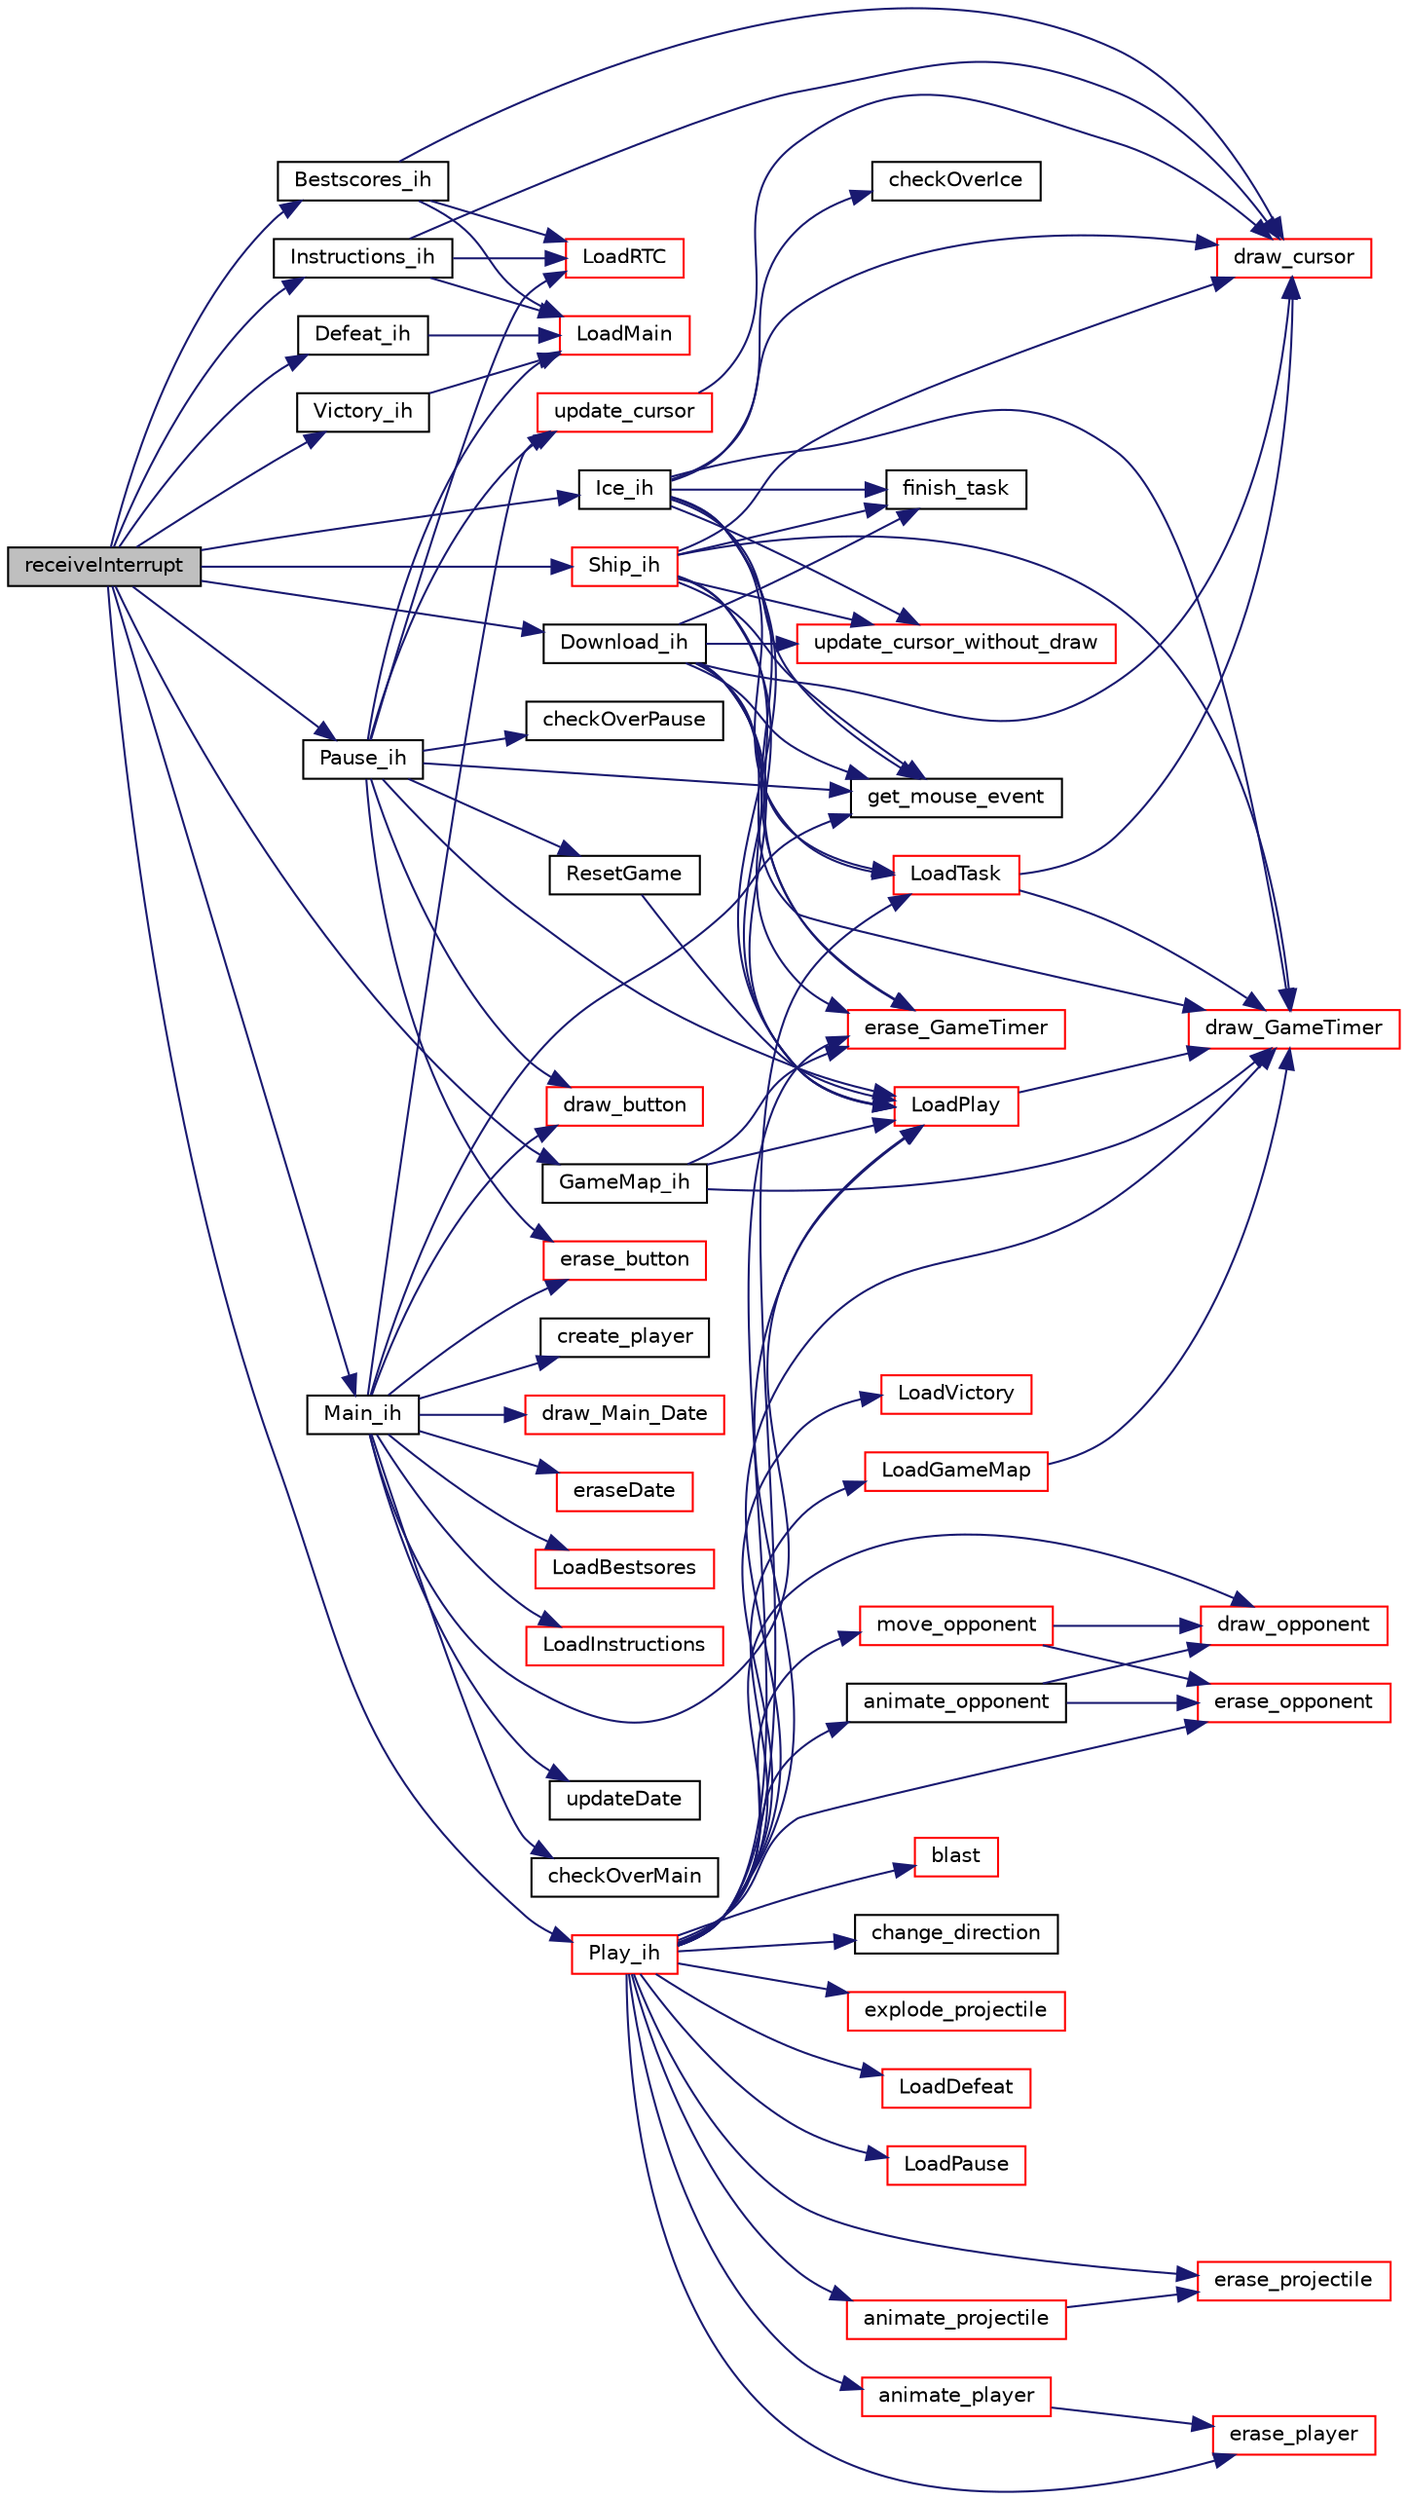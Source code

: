 digraph "receiveInterrupt"
{
 // LATEX_PDF_SIZE
  edge [fontname="Helvetica",fontsize="10",labelfontname="Helvetica",labelfontsize="10"];
  node [fontname="Helvetica",fontsize="10",shape=record];
  rankdir="LR";
  Node1 [label="receiveInterrupt",height=0.2,width=0.4,color="black", fillcolor="grey75", style="filled", fontcolor="black",tooltip="Redirects the interrupt received to its handler deppending on the current gameMenu."];
  Node1 -> Node2 [color="midnightblue",fontsize="10",style="solid",fontname="Helvetica"];
  Node2 [label="Bestscores_ih",height=0.2,width=0.4,color="black", fillcolor="white", style="filled",URL="$_menus_8c.html#ab6dc6a05d4e412a14a2c419d4118ccfe",tooltip="BestScores menu interrupt handler."];
  Node2 -> Node3 [color="midnightblue",fontsize="10",style="solid",fontname="Helvetica"];
  Node3 [label="draw_cursor",height=0.2,width=0.4,color="red", fillcolor="white", style="filled",URL="$mouse_8c.html#a608343c0c4fb70cff0ccd951d5d98b2a",tooltip="Draws the cursor object on the screen."];
  Node2 -> Node5 [color="midnightblue",fontsize="10",style="solid",fontname="Helvetica"];
  Node5 [label="LoadMain",height=0.2,width=0.4,color="red", fillcolor="white", style="filled",URL="$_menus_8c.html#ae973fa5491e0fee81d89dc596ee62933",tooltip="Loads the main menu xpm, it's buttons, and draws the menu."];
  Node2 -> Node10 [color="midnightblue",fontsize="10",style="solid",fontname="Helvetica"];
  Node10 [label="LoadRTC",height=0.2,width=0.4,color="red", fillcolor="white", style="filled",URL="$_rtc_8c.html#aaa4808c1358ca9bffac5eca0e68a9a68",tooltip="Reads the information from the rtc to the rtc_date array."];
  Node1 -> Node13 [color="midnightblue",fontsize="10",style="solid",fontname="Helvetica"];
  Node13 [label="Defeat_ih",height=0.2,width=0.4,color="black", fillcolor="white", style="filled",URL="$_menus_8c.html#abc71382567d46bbabe7740babd08ac81",tooltip="Defeat menu interrupt handler."];
  Node13 -> Node5 [color="midnightblue",fontsize="10",style="solid",fontname="Helvetica"];
  Node1 -> Node14 [color="midnightblue",fontsize="10",style="solid",fontname="Helvetica"];
  Node14 [label="Download_ih",height=0.2,width=0.4,color="black", fillcolor="white", style="filled",URL="$_menus_8c.html#a9c8de87df6b864df9da56d638e5045ed",tooltip="Download task interrupt handler."];
  Node14 -> Node3 [color="midnightblue",fontsize="10",style="solid",fontname="Helvetica"];
  Node14 -> Node15 [color="midnightblue",fontsize="10",style="solid",fontname="Helvetica"];
  Node15 [label="draw_GameTimer",height=0.2,width=0.4,color="red", fillcolor="white", style="filled",URL="$_menus_8c.html#a05dfd7f7c32d4a948723f0ceb4446929",tooltip="Draws the remaining game time."];
  Node14 -> Node17 [color="midnightblue",fontsize="10",style="solid",fontname="Helvetica"];
  Node17 [label="erase_GameTimer",height=0.2,width=0.4,color="red", fillcolor="white", style="filled",URL="$_menus_8c.html#a2665a92d6b5004d12a6eb85144ce9e6f",tooltip="Removes the game time from the screen."];
  Node14 -> Node18 [color="midnightblue",fontsize="10",style="solid",fontname="Helvetica"];
  Node18 [label="finish_task",height=0.2,width=0.4,color="black", fillcolor="white", style="filled",URL="$_tasks_8c.html#a1f73242d18585f6d2cdacad109e60b2a",tooltip="Finishes a task by putting its bool isFinished to true."];
  Node14 -> Node19 [color="midnightblue",fontsize="10",style="solid",fontname="Helvetica"];
  Node19 [label="get_mouse_event",height=0.2,width=0.4,color="black", fillcolor="white", style="filled",URL="$mouse_8c.html#a85e75f7cad7714586c25f99175f2b9be",tooltip="Get the mouse event object."];
  Node14 -> Node20 [color="midnightblue",fontsize="10",style="solid",fontname="Helvetica"];
  Node20 [label="LoadPlay",height=0.2,width=0.4,color="red", fillcolor="white", style="filled",URL="$_menus_8c.html#ab1d0c183f6f3c1261e727283299e7a5b",tooltip="Draws the room as well as all the tasks and opponents from that room, changes the player direction an..."];
  Node20 -> Node15 [color="midnightblue",fontsize="10",style="solid",fontname="Helvetica"];
  Node14 -> Node28 [color="midnightblue",fontsize="10",style="solid",fontname="Helvetica"];
  Node28 [label="LoadTask",height=0.2,width=0.4,color="red", fillcolor="white", style="filled",URL="$_menus_8c.html#aa2a078fba4dccaaf0b32cfbb078555d1",tooltip="Draws a specific task."];
  Node28 -> Node3 [color="midnightblue",fontsize="10",style="solid",fontname="Helvetica"];
  Node28 -> Node15 [color="midnightblue",fontsize="10",style="solid",fontname="Helvetica"];
  Node14 -> Node29 [color="midnightblue",fontsize="10",style="solid",fontname="Helvetica"];
  Node29 [label="update_cursor_without_draw",height=0.2,width=0.4,color="red", fillcolor="white", style="filled",URL="$mouse_8c.html#a8e8df7c0f4e5a5c8536a899564e303d4",tooltip="Changes the cursor position according to it's movement without drawing it."];
  Node1 -> Node31 [color="midnightblue",fontsize="10",style="solid",fontname="Helvetica"];
  Node31 [label="GameMap_ih",height=0.2,width=0.4,color="black", fillcolor="white", style="filled",URL="$_menus_8c.html#ad1f6bce2532f99468270f5c296fada98",tooltip="GameMap menu interrupt handler."];
  Node31 -> Node15 [color="midnightblue",fontsize="10",style="solid",fontname="Helvetica"];
  Node31 -> Node17 [color="midnightblue",fontsize="10",style="solid",fontname="Helvetica"];
  Node31 -> Node20 [color="midnightblue",fontsize="10",style="solid",fontname="Helvetica"];
  Node1 -> Node32 [color="midnightblue",fontsize="10",style="solid",fontname="Helvetica"];
  Node32 [label="Ice_ih",height=0.2,width=0.4,color="black", fillcolor="white", style="filled",URL="$_menus_8c.html#a2c868904f0707add63b5b8dad5a0fb70",tooltip="Ice task interrupt handler."];
  Node32 -> Node33 [color="midnightblue",fontsize="10",style="solid",fontname="Helvetica"];
  Node33 [label="checkOverIce",height=0.2,width=0.4,color="black", fillcolor="white", style="filled",URL="$mouse_8c.html#ad141f125e71b2082e2544fc73301cb7d",tooltip="Checks cursor and ice collision in the ice_task_menu."];
  Node32 -> Node3 [color="midnightblue",fontsize="10",style="solid",fontname="Helvetica"];
  Node32 -> Node15 [color="midnightblue",fontsize="10",style="solid",fontname="Helvetica"];
  Node32 -> Node17 [color="midnightblue",fontsize="10",style="solid",fontname="Helvetica"];
  Node32 -> Node18 [color="midnightblue",fontsize="10",style="solid",fontname="Helvetica"];
  Node32 -> Node19 [color="midnightblue",fontsize="10",style="solid",fontname="Helvetica"];
  Node32 -> Node20 [color="midnightblue",fontsize="10",style="solid",fontname="Helvetica"];
  Node32 -> Node28 [color="midnightblue",fontsize="10",style="solid",fontname="Helvetica"];
  Node32 -> Node29 [color="midnightblue",fontsize="10",style="solid",fontname="Helvetica"];
  Node1 -> Node34 [color="midnightblue",fontsize="10",style="solid",fontname="Helvetica"];
  Node34 [label="Instructions_ih",height=0.2,width=0.4,color="black", fillcolor="white", style="filled",URL="$_menus_8c.html#a3db5e984387c8f6cc7dedd2d02e138c5",tooltip="Instructions menu interrupt handler."];
  Node34 -> Node3 [color="midnightblue",fontsize="10",style="solid",fontname="Helvetica"];
  Node34 -> Node5 [color="midnightblue",fontsize="10",style="solid",fontname="Helvetica"];
  Node34 -> Node10 [color="midnightblue",fontsize="10",style="solid",fontname="Helvetica"];
  Node1 -> Node35 [color="midnightblue",fontsize="10",style="solid",fontname="Helvetica"];
  Node35 [label="Main_ih",height=0.2,width=0.4,color="black", fillcolor="white", style="filled",URL="$_menus_8c.html#a3592ff08968cbb8da75d5867a18fd867",tooltip="Main menu interrupt handler."];
  Node35 -> Node36 [color="midnightblue",fontsize="10",style="solid",fontname="Helvetica"];
  Node36 [label="checkOverMain",height=0.2,width=0.4,color="black", fillcolor="white", style="filled",URL="$mouse_8c.html#a09bf2bcab848bf4c6b8dd4a56cb3d815",tooltip="Checks cursor and button collision in the main_menu."];
  Node35 -> Node37 [color="midnightblue",fontsize="10",style="solid",fontname="Helvetica"];
  Node37 [label="create_player",height=0.2,width=0.4,color="black", fillcolor="white", style="filled",URL="$_player_8c.html#a37a8bafa3bd82b382ed0dc10b6a47bc6",tooltip="Create a player object."];
  Node35 -> Node38 [color="midnightblue",fontsize="10",style="solid",fontname="Helvetica"];
  Node38 [label="draw_button",height=0.2,width=0.4,color="red", fillcolor="white", style="filled",URL="$_buttons_8c.html#a8cffe5189a594e49e7510d739e186fa0",tooltip="Draws the button parameter on the screen."];
  Node35 -> Node39 [color="midnightblue",fontsize="10",style="solid",fontname="Helvetica"];
  Node39 [label="draw_Main_Date",height=0.2,width=0.4,color="red", fillcolor="white", style="filled",URL="$_menus_8c.html#a2be558631806ce756546c14d1dcfd400",tooltip="Draws the date in the main menu."];
  Node35 -> Node41 [color="midnightblue",fontsize="10",style="solid",fontname="Helvetica"];
  Node41 [label="erase_button",height=0.2,width=0.4,color="red", fillcolor="white", style="filled",URL="$_buttons_8c.html#a90cba6b6a8a859b588dcde42e7b2d5f6",tooltip="Substitutes the button pixels with the menu background in order to erase it."];
  Node35 -> Node42 [color="midnightblue",fontsize="10",style="solid",fontname="Helvetica"];
  Node42 [label="eraseDate",height=0.2,width=0.4,color="red", fillcolor="white", style="filled",URL="$_menus_8c.html#abdafa0b0196312bb4da5723af64b24aa",tooltip="Removes the date from the main menu screen."];
  Node35 -> Node19 [color="midnightblue",fontsize="10",style="solid",fontname="Helvetica"];
  Node35 -> Node43 [color="midnightblue",fontsize="10",style="solid",fontname="Helvetica"];
  Node43 [label="LoadBestsores",height=0.2,width=0.4,color="red", fillcolor="white", style="filled",URL="$_menus_8c.html#ace31b8ab160f9392523b2eeee6bc4d3d",tooltip="Loads the bestScores menu xpm, each score, and draws the menu."];
  Node35 -> Node46 [color="midnightblue",fontsize="10",style="solid",fontname="Helvetica"];
  Node46 [label="LoadInstructions",height=0.2,width=0.4,color="red", fillcolor="white", style="filled",URL="$_menus_8c.html#a5ee8ea6ea383a909ebb7fdd2dffe43c4",tooltip="Loads the instructions menu xpm and draws it."];
  Node35 -> Node20 [color="midnightblue",fontsize="10",style="solid",fontname="Helvetica"];
  Node35 -> Node47 [color="midnightblue",fontsize="10",style="solid",fontname="Helvetica"];
  Node47 [label="update_cursor",height=0.2,width=0.4,color="red", fillcolor="white", style="filled",URL="$mouse_8c.html#aeed04eb43d034f5395e62cb8f521851b",tooltip="Changes the cursor position according to it's movement."];
  Node47 -> Node3 [color="midnightblue",fontsize="10",style="solid",fontname="Helvetica"];
  Node35 -> Node48 [color="midnightblue",fontsize="10",style="solid",fontname="Helvetica"];
  Node48 [label="updateDate",height=0.2,width=0.4,color="black", fillcolor="white", style="filled",URL="$_rtc_8c.html#a886f0bece1ad0cf1cbec6ad01ffca682",tooltip="Updates the date object with the values from the rtc_date array."];
  Node1 -> Node49 [color="midnightblue",fontsize="10",style="solid",fontname="Helvetica"];
  Node49 [label="Pause_ih",height=0.2,width=0.4,color="black", fillcolor="white", style="filled",URL="$_menus_8c.html#aa7f24b953299929df44e12a52d9207dc",tooltip="Pause menu interrupt handler."];
  Node49 -> Node50 [color="midnightblue",fontsize="10",style="solid",fontname="Helvetica"];
  Node50 [label="checkOverPause",height=0.2,width=0.4,color="black", fillcolor="white", style="filled",URL="$mouse_8c.html#ad6f080e3b8aa2d2883e105ffbf9e2b1e",tooltip="Checks cursor and button collision in the pause_menu."];
  Node49 -> Node38 [color="midnightblue",fontsize="10",style="solid",fontname="Helvetica"];
  Node49 -> Node41 [color="midnightblue",fontsize="10",style="solid",fontname="Helvetica"];
  Node49 -> Node19 [color="midnightblue",fontsize="10",style="solid",fontname="Helvetica"];
  Node49 -> Node5 [color="midnightblue",fontsize="10",style="solid",fontname="Helvetica"];
  Node49 -> Node20 [color="midnightblue",fontsize="10",style="solid",fontname="Helvetica"];
  Node49 -> Node10 [color="midnightblue",fontsize="10",style="solid",fontname="Helvetica"];
  Node49 -> Node51 [color="midnightblue",fontsize="10",style="solid",fontname="Helvetica"];
  Node51 [label="ResetGame",height=0.2,width=0.4,color="black", fillcolor="white", style="filled",URL="$_menus_8c.html#a7be4f604c1baeb7cac84122a7f2438cf",tooltip="Resets the game conditions in order to start from the beginning."];
  Node51 -> Node20 [color="midnightblue",fontsize="10",style="solid",fontname="Helvetica"];
  Node49 -> Node47 [color="midnightblue",fontsize="10",style="solid",fontname="Helvetica"];
  Node1 -> Node52 [color="midnightblue",fontsize="10",style="solid",fontname="Helvetica"];
  Node52 [label="Play_ih",height=0.2,width=0.4,color="red", fillcolor="white", style="filled",URL="$_game_8c.html#a5e37d0a40a8d0e1d72ebe9e838178e76",tooltip="Play menu interrupt handler."];
  Node52 -> Node53 [color="midnightblue",fontsize="10",style="solid",fontname="Helvetica"];
  Node53 [label="animate_opponent",height=0.2,width=0.4,color="black", fillcolor="white", style="filled",URL="$_opponents_8c.html#a73358e93e4cccfee54666d4a0bbca9cb",tooltip="Change the opponent image with the following index in the array of animations."];
  Node53 -> Node22 [color="midnightblue",fontsize="10",style="solid",fontname="Helvetica"];
  Node22 [label="draw_opponent",height=0.2,width=0.4,color="red", fillcolor="white", style="filled",URL="$_opponents_8c.html#a266cb6486a1ed361ae0381cf46ab7764",tooltip="Draws the opponent parameter on the screen."];
  Node53 -> Node54 [color="midnightblue",fontsize="10",style="solid",fontname="Helvetica"];
  Node54 [label="erase_opponent",height=0.2,width=0.4,color="red", fillcolor="white", style="filled",URL="$_opponents_8c.html#a193a4a3e914becc3f34ce1d381777853",tooltip="Substitutes the opponent pixels with the room background in order to erase it."];
  Node52 -> Node55 [color="midnightblue",fontsize="10",style="solid",fontname="Helvetica"];
  Node55 [label="animate_player",height=0.2,width=0.4,color="red", fillcolor="white", style="filled",URL="$_player_8c.html#a7aefbdb854259d01f536589486caf610",tooltip="Change the player image with the following index in the array of animations."];
  Node55 -> Node56 [color="midnightblue",fontsize="10",style="solid",fontname="Helvetica"];
  Node56 [label="erase_player",height=0.2,width=0.4,color="red", fillcolor="white", style="filled",URL="$_player_8c.html#adf6090d8eba84dacd9cf33ce004a67c9",tooltip="Substitutes the player pixels with the room background in order to erase it."];
  Node52 -> Node57 [color="midnightblue",fontsize="10",style="solid",fontname="Helvetica"];
  Node57 [label="animate_projectile",height=0.2,width=0.4,color="red", fillcolor="white", style="filled",URL="$_projectile_8c.html#a40ecb58e418fa7e795925a118422351a",tooltip="Changes the projectile position if it does not collide, else it erases it."];
  Node57 -> Node59 [color="midnightblue",fontsize="10",style="solid",fontname="Helvetica"];
  Node59 [label="erase_projectile",height=0.2,width=0.4,color="red", fillcolor="white", style="filled",URL="$_projectile_8c.html#a4991834527208cf6a17533cb65f7ec0c",tooltip="Substitutes the projectile pixels with the room background in order to erase it."];
  Node52 -> Node62 [color="midnightblue",fontsize="10",style="solid",fontname="Helvetica"];
  Node62 [label="blast",height=0.2,width=0.4,color="red", fillcolor="white", style="filled",URL="$_projectile_8c.html#ab74053d46bc4dbe8aff3eef790bef4e9",tooltip="Blasts a projectile from the player."];
  Node52 -> Node64 [color="midnightblue",fontsize="10",style="solid",fontname="Helvetica"];
  Node64 [label="change_direction",height=0.2,width=0.4,color="black", fillcolor="white", style="filled",URL="$_player_8c.html#a60dd5d7d3a70b9680d55684e19a2344f",tooltip="Change the boolean pointers according to the keyboard input to know the way the player is moving."];
  Node52 -> Node15 [color="midnightblue",fontsize="10",style="solid",fontname="Helvetica"];
  Node52 -> Node22 [color="midnightblue",fontsize="10",style="solid",fontname="Helvetica"];
  Node52 -> Node17 [color="midnightblue",fontsize="10",style="solid",fontname="Helvetica"];
  Node52 -> Node54 [color="midnightblue",fontsize="10",style="solid",fontname="Helvetica"];
  Node52 -> Node56 [color="midnightblue",fontsize="10",style="solid",fontname="Helvetica"];
  Node52 -> Node59 [color="midnightblue",fontsize="10",style="solid",fontname="Helvetica"];
  Node52 -> Node65 [color="midnightblue",fontsize="10",style="solid",fontname="Helvetica"];
  Node65 [label="explode_projectile",height=0.2,width=0.4,color="red", fillcolor="white", style="filled",URL="$_projectile_8c.html#a78d1d81b19bf7be31f31b1959cf81f44",tooltip="Change projectile img to the following in the array of animation."];
  Node52 -> Node66 [color="midnightblue",fontsize="10",style="solid",fontname="Helvetica"];
  Node66 [label="LoadDefeat",height=0.2,width=0.4,color="red", fillcolor="white", style="filled",URL="$_menus_8c.html#a673b273cbb240a1935911c88b071bbca",tooltip="Loads the defeat menu xpm and draws it."];
  Node52 -> Node67 [color="midnightblue",fontsize="10",style="solid",fontname="Helvetica"];
  Node67 [label="LoadGameMap",height=0.2,width=0.4,color="red", fillcolor="white", style="filled",URL="$_menus_8c.html#aa8ae66da186d9b529baed1d778963e91",tooltip="Loads the gameMap menu xpm, the task warnings and draws it."];
  Node67 -> Node15 [color="midnightblue",fontsize="10",style="solid",fontname="Helvetica"];
  Node52 -> Node70 [color="midnightblue",fontsize="10",style="solid",fontname="Helvetica"];
  Node70 [label="LoadPause",height=0.2,width=0.4,color="red", fillcolor="white", style="filled",URL="$_menus_8c.html#a07bd6147697a2c580d307ebad35a9fce",tooltip="Loads the pause menu xpm, it's buttons, and draws the menu."];
  Node52 -> Node20 [color="midnightblue",fontsize="10",style="solid",fontname="Helvetica"];
  Node52 -> Node28 [color="midnightblue",fontsize="10",style="solid",fontname="Helvetica"];
  Node52 -> Node71 [color="midnightblue",fontsize="10",style="solid",fontname="Helvetica"];
  Node71 [label="LoadVictory",height=0.2,width=0.4,color="red", fillcolor="white", style="filled",URL="$_menus_8c.html#a88871c4848e946c336092836fe71598a",tooltip="Loads the victory menu xpm, the score and draws it."];
  Node52 -> Node74 [color="midnightblue",fontsize="10",style="solid",fontname="Helvetica"];
  Node74 [label="move_opponent",height=0.2,width=0.4,color="red", fillcolor="white", style="filled",URL="$_opponents_8c.html#a4705ad3c5c9e661c3003c0451b9988e4",tooltip="Changes the player position if it does not collide with any object, else changes direction."];
  Node74 -> Node22 [color="midnightblue",fontsize="10",style="solid",fontname="Helvetica"];
  Node74 -> Node54 [color="midnightblue",fontsize="10",style="solid",fontname="Helvetica"];
  Node1 -> Node84 [color="midnightblue",fontsize="10",style="solid",fontname="Helvetica"];
  Node84 [label="Ship_ih",height=0.2,width=0.4,color="red", fillcolor="white", style="filled",URL="$_menus_8c.html#a75e8944d5ec282e8efbbaec5b8c46fb1",tooltip="Ship task interrupt handler."];
  Node84 -> Node3 [color="midnightblue",fontsize="10",style="solid",fontname="Helvetica"];
  Node84 -> Node15 [color="midnightblue",fontsize="10",style="solid",fontname="Helvetica"];
  Node84 -> Node17 [color="midnightblue",fontsize="10",style="solid",fontname="Helvetica"];
  Node84 -> Node18 [color="midnightblue",fontsize="10",style="solid",fontname="Helvetica"];
  Node84 -> Node19 [color="midnightblue",fontsize="10",style="solid",fontname="Helvetica"];
  Node84 -> Node20 [color="midnightblue",fontsize="10",style="solid",fontname="Helvetica"];
  Node84 -> Node29 [color="midnightblue",fontsize="10",style="solid",fontname="Helvetica"];
  Node1 -> Node86 [color="midnightblue",fontsize="10",style="solid",fontname="Helvetica"];
  Node86 [label="Victory_ih",height=0.2,width=0.4,color="black", fillcolor="white", style="filled",URL="$_menus_8c.html#acff6a858f1f25da9f7a7e0186c95f950",tooltip="Victory menu interrupt handler."];
  Node86 -> Node5 [color="midnightblue",fontsize="10",style="solid",fontname="Helvetica"];
}
